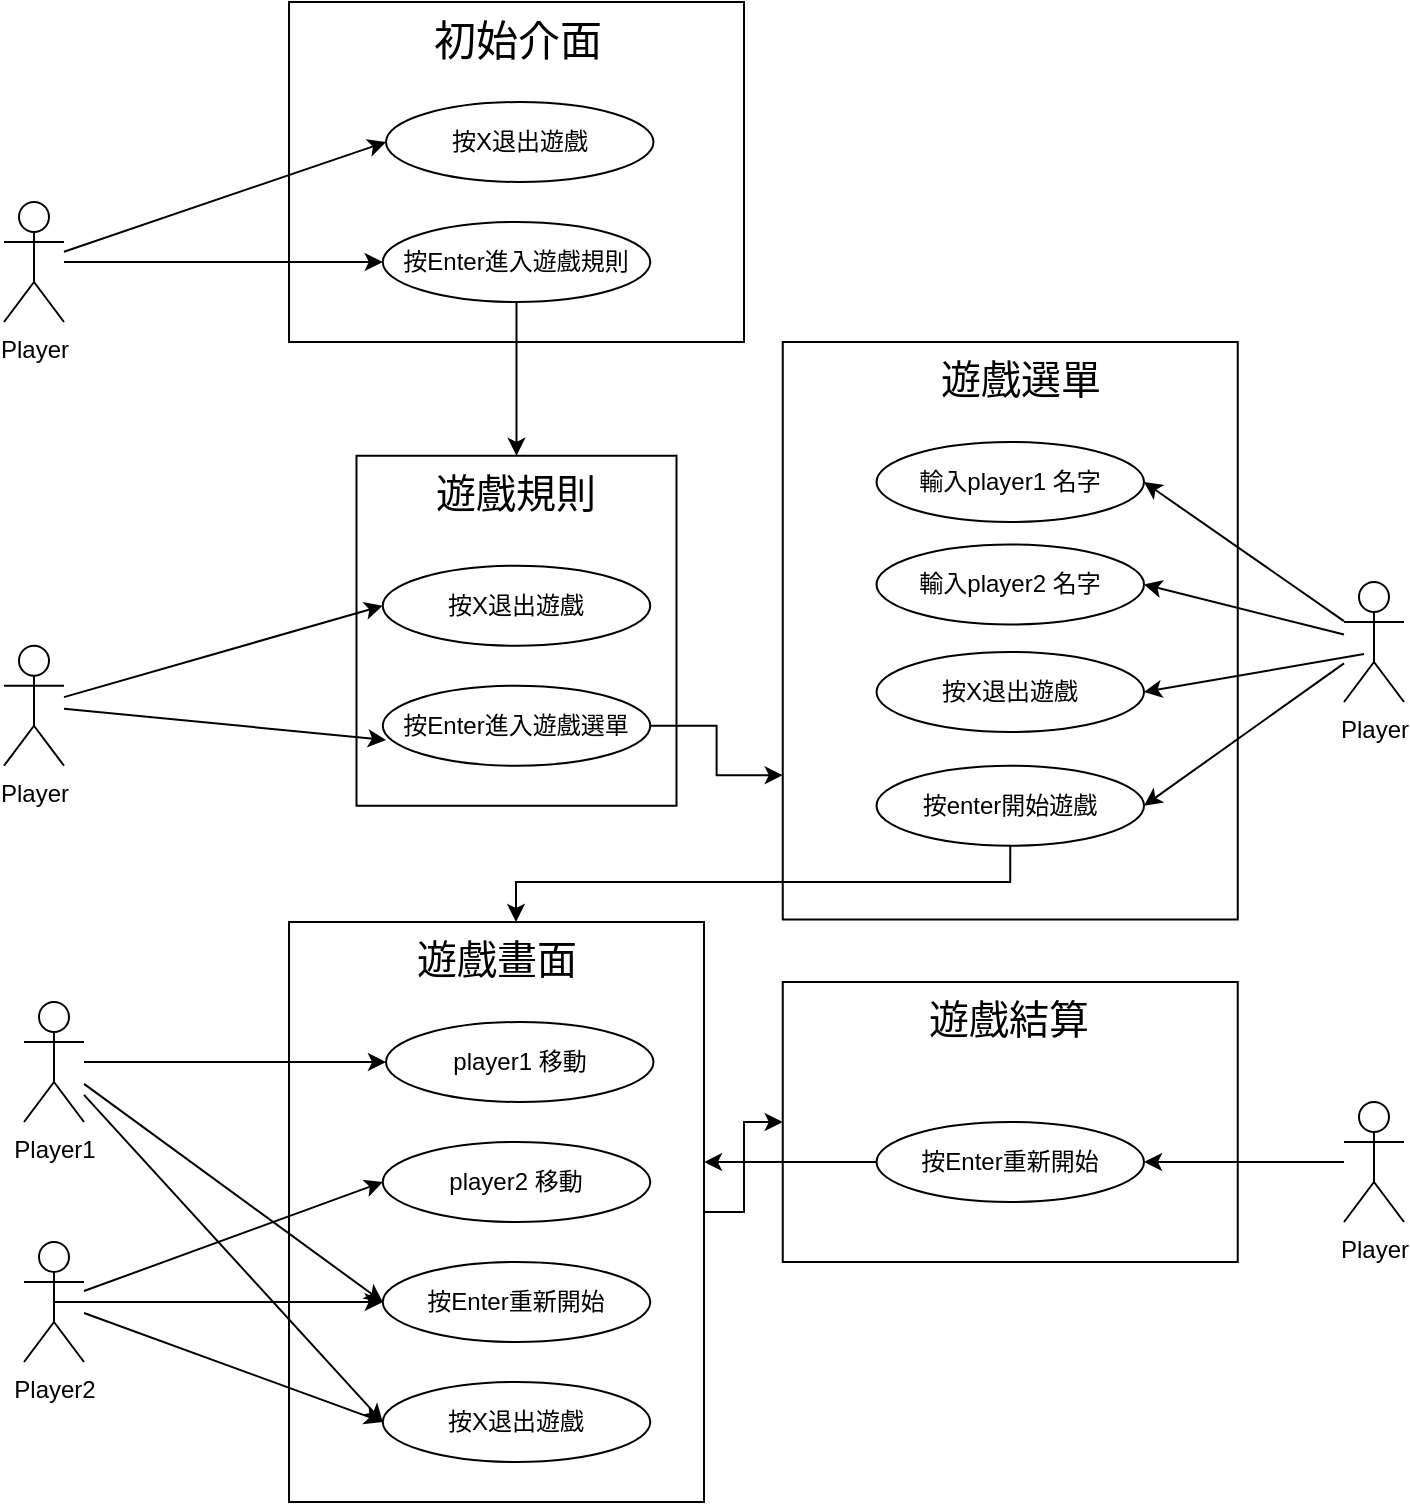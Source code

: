 <mxfile version="24.5.3" type="github">
  <diagram name="Page-1" id="fRFBAp2FJAGGFOrt1j17">
    <mxGraphModel dx="2074" dy="1116" grid="1" gridSize="10" guides="1" tooltips="1" connect="1" arrows="1" fold="1" page="1" pageScale="1" pageWidth="850" pageHeight="1100" math="0" shadow="0">
      <root>
        <mxCell id="0" />
        <mxCell id="1" parent="0" />
        <mxCell id="SlgMJF4G2B78e_q-rDhP-2" value="&lt;font style=&quot;font-size: 20px;&quot;&gt;&amp;nbsp; 遊戲選單&lt;/font&gt;" style="rounded=0;whiteSpace=wrap;html=1;verticalAlign=top;" parent="1" vertex="1">
          <mxGeometry x="489.38" y="220" width="227.5" height="288.75" as="geometry" />
        </mxCell>
        <mxCell id="xJiju8EmI6elYY2MbiO--6" style="edgeStyle=orthogonalEdgeStyle;rounded=0;orthogonalLoop=1;jettySize=auto;html=1;entryX=0;entryY=0.5;entryDx=0;entryDy=0;" edge="1" parent="1" source="KAFOnqnanLpudtP8_fwG-33" target="xJiju8EmI6elYY2MbiO--1">
          <mxGeometry relative="1" as="geometry" />
        </mxCell>
        <mxCell id="KAFOnqnanLpudtP8_fwG-33" value="&lt;font style=&quot;font-size: 20px;&quot;&gt;遊戲畫面&lt;/font&gt;" style="rounded=0;whiteSpace=wrap;html=1;align=center;verticalAlign=top;" parent="1" vertex="1">
          <mxGeometry x="242.51" y="510" width="207.49" height="290" as="geometry" />
        </mxCell>
        <mxCell id="KAFOnqnanLpudtP8_fwG-2" value="&lt;font style=&quot;font-size: 21px;&quot;&gt;初始介面&lt;/font&gt;" style="rounded=0;whiteSpace=wrap;html=1;verticalAlign=top;" parent="1" vertex="1">
          <mxGeometry x="242.51" y="50" width="227.5" height="170" as="geometry" />
        </mxCell>
        <mxCell id="KAFOnqnanLpudtP8_fwG-14" style="rounded=0;orthogonalLoop=1;jettySize=auto;html=1;entryX=0;entryY=0.5;entryDx=0;entryDy=0;" parent="1" source="KAFOnqnanLpudtP8_fwG-1" target="SlgMJF4G2B78e_q-rDhP-9" edge="1">
          <mxGeometry relative="1" as="geometry">
            <mxPoint x="296.25" y="230" as="targetPoint" />
          </mxGeometry>
        </mxCell>
        <mxCell id="KAFOnqnanLpudtP8_fwG-15" style="rounded=0;orthogonalLoop=1;jettySize=auto;html=1;entryX=0;entryY=0.5;entryDx=0;entryDy=0;" parent="1" source="KAFOnqnanLpudtP8_fwG-1" target="KAFOnqnanLpudtP8_fwG-10" edge="1">
          <mxGeometry relative="1" as="geometry" />
        </mxCell>
        <mxCell id="KAFOnqnanLpudtP8_fwG-1" value="Player" style="shape=umlActor;verticalLabelPosition=bottom;verticalAlign=top;html=1;outlineConnect=0;" parent="1" vertex="1">
          <mxGeometry x="100" y="150" width="30" height="60" as="geometry" />
        </mxCell>
        <mxCell id="KAFOnqnanLpudtP8_fwG-20" style="edgeStyle=orthogonalEdgeStyle;rounded=0;orthogonalLoop=1;jettySize=auto;html=1;strokeColor=default;align=center;verticalAlign=middle;fontFamily=Helvetica;fontSize=11;fontColor=default;labelBackgroundColor=default;endArrow=classic;entryX=0.5;entryY=0;entryDx=0;entryDy=0;" parent="1" source="KAFOnqnanLpudtP8_fwG-10" target="KAFOnqnanLpudtP8_fwG-26" edge="1">
          <mxGeometry relative="1" as="geometry">
            <mxPoint x="356" y="288" as="targetPoint" />
          </mxGeometry>
        </mxCell>
        <mxCell id="KAFOnqnanLpudtP8_fwG-10" value="按Enter進入遊戲規則" style="ellipse;whiteSpace=wrap;html=1;" parent="1" vertex="1">
          <mxGeometry x="289.38" y="160" width="133.75" height="40" as="geometry" />
        </mxCell>
        <mxCell id="lvF6_4PotguvGT_02k-U-1" value="Player" style="shape=umlActor;verticalLabelPosition=bottom;verticalAlign=top;html=1;outlineConnect=0;" parent="1" vertex="1">
          <mxGeometry x="100" y="371.87" width="30" height="60" as="geometry" />
        </mxCell>
        <mxCell id="KAFOnqnanLpudtP8_fwG-37" style="rounded=0;orthogonalLoop=1;jettySize=auto;html=1;entryX=0;entryY=0.5;entryDx=0;entryDy=0;strokeColor=default;align=center;verticalAlign=middle;fontFamily=Helvetica;fontSize=11;fontColor=default;labelBackgroundColor=default;endArrow=classic;" parent="1" source="lvF6_4PotguvGT_02k-U-2" target="KAFOnqnanLpudtP8_fwG-36" edge="1">
          <mxGeometry relative="1" as="geometry" />
        </mxCell>
        <mxCell id="KAFOnqnanLpudtP8_fwG-41" style="rounded=0;orthogonalLoop=1;jettySize=auto;html=1;entryX=0;entryY=0.5;entryDx=0;entryDy=0;strokeColor=default;align=center;verticalAlign=middle;fontFamily=Helvetica;fontSize=11;fontColor=default;labelBackgroundColor=default;endArrow=classic;" parent="1" source="xJiju8EmI6elYY2MbiO--12" target="KAFOnqnanLpudtP8_fwG-40" edge="1">
          <mxGeometry relative="1" as="geometry" />
        </mxCell>
        <mxCell id="KAFOnqnanLpudtP8_fwG-44" style="rounded=0;orthogonalLoop=1;jettySize=auto;html=1;entryX=0;entryY=0.5;entryDx=0;entryDy=0;strokeColor=default;align=center;verticalAlign=middle;fontFamily=Helvetica;fontSize=11;fontColor=default;labelBackgroundColor=default;endArrow=classic;" parent="1" source="lvF6_4PotguvGT_02k-U-2" target="KAFOnqnanLpudtP8_fwG-42" edge="1">
          <mxGeometry relative="1" as="geometry" />
        </mxCell>
        <mxCell id="lvF6_4PotguvGT_02k-U-2" value="Player1" style="shape=umlActor;verticalLabelPosition=bottom;verticalAlign=top;html=1;outlineConnect=0;" parent="1" vertex="1">
          <mxGeometry x="110" y="550" width="30" height="60" as="geometry" />
        </mxCell>
        <mxCell id="KAFOnqnanLpudtP8_fwG-26" value="&lt;font style=&quot;font-size: 20px;&quot;&gt;遊戲規則&lt;/font&gt;" style="rounded=0;whiteSpace=wrap;html=1;align=center;verticalAlign=top;" parent="1" vertex="1">
          <mxGeometry x="276.25" y="276.88" width="160" height="175" as="geometry" />
        </mxCell>
        <mxCell id="KAFOnqnanLpudtP8_fwG-46" style="edgeStyle=orthogonalEdgeStyle;rounded=0;orthogonalLoop=1;jettySize=auto;html=1;strokeColor=default;align=center;verticalAlign=middle;fontFamily=Helvetica;fontSize=11;fontColor=default;labelBackgroundColor=default;endArrow=classic;exitX=0.5;exitY=1;exitDx=0;exitDy=0;" parent="1" source="KAFOnqnanLpudtP8_fwG-31" target="KAFOnqnanLpudtP8_fwG-33" edge="1">
          <mxGeometry relative="1" as="geometry">
            <Array as="points">
              <mxPoint x="603" y="490" />
              <mxPoint x="356" y="490" />
            </Array>
          </mxGeometry>
        </mxCell>
        <mxCell id="KAFOnqnanLpudtP8_fwG-31" value="按enter開始遊戲" style="ellipse;whiteSpace=wrap;html=1;" parent="1" vertex="1">
          <mxGeometry x="536.26" y="431.87" width="133.75" height="40" as="geometry" />
        </mxCell>
        <mxCell id="KAFOnqnanLpudtP8_fwG-35" value="按Enter重新開始" style="ellipse;whiteSpace=wrap;html=1;" parent="1" vertex="1">
          <mxGeometry x="289.38" y="680" width="133.75" height="40" as="geometry" />
        </mxCell>
        <mxCell id="KAFOnqnanLpudtP8_fwG-36" value="player1 移動" style="ellipse;whiteSpace=wrap;html=1;" parent="1" vertex="1">
          <mxGeometry x="291" y="560" width="133.75" height="40" as="geometry" />
        </mxCell>
        <mxCell id="KAFOnqnanLpudtP8_fwG-39" style="rounded=0;orthogonalLoop=1;jettySize=auto;html=1;strokeColor=default;align=center;verticalAlign=middle;fontFamily=Helvetica;fontSize=11;fontColor=default;labelBackgroundColor=default;endArrow=classic;entryX=0;entryY=0.5;entryDx=0;entryDy=0;" parent="1" source="lvF6_4PotguvGT_02k-U-2" target="KAFOnqnanLpudtP8_fwG-35" edge="1">
          <mxGeometry relative="1" as="geometry">
            <mxPoint x="280" y="700" as="targetPoint" />
          </mxGeometry>
        </mxCell>
        <mxCell id="KAFOnqnanLpudtP8_fwG-40" value="player2 移動" style="ellipse;whiteSpace=wrap;html=1;" parent="1" vertex="1">
          <mxGeometry x="289.38" y="620" width="133.75" height="40" as="geometry" />
        </mxCell>
        <mxCell id="KAFOnqnanLpudtP8_fwG-42" value="按X退出遊戲" style="ellipse;whiteSpace=wrap;html=1;" parent="1" vertex="1">
          <mxGeometry x="289.38" y="740" width="133.75" height="40" as="geometry" />
        </mxCell>
        <mxCell id="SlgMJF4G2B78e_q-rDhP-3" value="輸入player2&lt;span style=&quot;background-color: initial;&quot;&gt;&amp;nbsp;名字&lt;/span&gt;" style="ellipse;whiteSpace=wrap;html=1;" parent="1" vertex="1">
          <mxGeometry x="536.26" y="321.25" width="133.75" height="40" as="geometry" />
        </mxCell>
        <mxCell id="SlgMJF4G2B78e_q-rDhP-4" value="輸入player1 名字" style="ellipse;whiteSpace=wrap;html=1;" parent="1" vertex="1">
          <mxGeometry x="536.26" y="270" width="133.75" height="40" as="geometry" />
        </mxCell>
        <mxCell id="SlgMJF4G2B78e_q-rDhP-6" value="按X退出遊戲" style="ellipse;whiteSpace=wrap;html=1;" parent="1" vertex="1">
          <mxGeometry x="536.26" y="375" width="133.75" height="40" as="geometry" />
        </mxCell>
        <mxCell id="SlgMJF4G2B78e_q-rDhP-9" value="按X退出遊戲" style="ellipse;whiteSpace=wrap;html=1;" parent="1" vertex="1">
          <mxGeometry x="291" y="100" width="133.75" height="40" as="geometry" />
        </mxCell>
        <mxCell id="SlgMJF4G2B78e_q-rDhP-10" value="按X退出遊戲" style="ellipse;whiteSpace=wrap;html=1;" parent="1" vertex="1">
          <mxGeometry x="289.38" y="331.87" width="133.75" height="40" as="geometry" />
        </mxCell>
        <mxCell id="SlgMJF4G2B78e_q-rDhP-12" style="edgeStyle=orthogonalEdgeStyle;rounded=0;orthogonalLoop=1;jettySize=auto;html=1;entryX=0;entryY=0.75;entryDx=0;entryDy=0;" parent="1" source="SlgMJF4G2B78e_q-rDhP-11" target="SlgMJF4G2B78e_q-rDhP-2" edge="1">
          <mxGeometry relative="1" as="geometry" />
        </mxCell>
        <mxCell id="SlgMJF4G2B78e_q-rDhP-11" value="按Enter進入遊戲選單" style="ellipse;whiteSpace=wrap;html=1;" parent="1" vertex="1">
          <mxGeometry x="289.39" y="391.87" width="133.75" height="40" as="geometry" />
        </mxCell>
        <mxCell id="SlgMJF4G2B78e_q-rDhP-13" style="rounded=0;orthogonalLoop=1;jettySize=auto;html=1;entryX=0;entryY=0.5;entryDx=0;entryDy=0;" parent="1" source="lvF6_4PotguvGT_02k-U-1" target="SlgMJF4G2B78e_q-rDhP-10" edge="1">
          <mxGeometry relative="1" as="geometry">
            <mxPoint x="140" y="185" as="sourcePoint" />
            <mxPoint x="301" y="130" as="targetPoint" />
          </mxGeometry>
        </mxCell>
        <mxCell id="SlgMJF4G2B78e_q-rDhP-14" style="rounded=0;orthogonalLoop=1;jettySize=auto;html=1;entryX=0.012;entryY=0.678;entryDx=0;entryDy=0;entryPerimeter=0;" parent="1" source="lvF6_4PotguvGT_02k-U-1" target="SlgMJF4G2B78e_q-rDhP-11" edge="1">
          <mxGeometry relative="1" as="geometry">
            <mxPoint x="140" y="408" as="sourcePoint" />
            <mxPoint x="299" y="362" as="targetPoint" />
          </mxGeometry>
        </mxCell>
        <mxCell id="SlgMJF4G2B78e_q-rDhP-16" value="Player" style="shape=umlActor;verticalLabelPosition=bottom;verticalAlign=top;html=1;outlineConnect=0;" parent="1" vertex="1">
          <mxGeometry x="770" y="340" width="30" height="60" as="geometry" />
        </mxCell>
        <mxCell id="SlgMJF4G2B78e_q-rDhP-17" style="rounded=0;orthogonalLoop=1;jettySize=auto;html=1;entryX=1;entryY=0.5;entryDx=0;entryDy=0;" parent="1" source="SlgMJF4G2B78e_q-rDhP-16" target="SlgMJF4G2B78e_q-rDhP-4" edge="1">
          <mxGeometry relative="1" as="geometry">
            <mxPoint x="140" y="408" as="sourcePoint" />
            <mxPoint x="770" y="170" as="targetPoint" />
          </mxGeometry>
        </mxCell>
        <mxCell id="SlgMJF4G2B78e_q-rDhP-18" style="rounded=0;orthogonalLoop=1;jettySize=auto;html=1;entryX=1;entryY=0.5;entryDx=0;entryDy=0;" parent="1" source="SlgMJF4G2B78e_q-rDhP-16" target="SlgMJF4G2B78e_q-rDhP-3" edge="1">
          <mxGeometry relative="1" as="geometry">
            <mxPoint x="760" y="490" as="sourcePoint" />
            <mxPoint x="780" y="370" as="targetPoint" />
          </mxGeometry>
        </mxCell>
        <mxCell id="SlgMJF4G2B78e_q-rDhP-19" style="rounded=0;orthogonalLoop=1;jettySize=auto;html=1;entryX=1;entryY=0.5;entryDx=0;entryDy=0;" parent="1" target="SlgMJF4G2B78e_q-rDhP-6" edge="1">
          <mxGeometry relative="1" as="geometry">
            <mxPoint x="780" y="376" as="sourcePoint" />
            <mxPoint x="680" y="351" as="targetPoint" />
          </mxGeometry>
        </mxCell>
        <mxCell id="SlgMJF4G2B78e_q-rDhP-20" style="rounded=0;orthogonalLoop=1;jettySize=auto;html=1;entryX=1;entryY=0.5;entryDx=0;entryDy=0;" parent="1" source="SlgMJF4G2B78e_q-rDhP-16" target="KAFOnqnanLpudtP8_fwG-31" edge="1">
          <mxGeometry relative="1" as="geometry">
            <mxPoint x="790" y="386" as="sourcePoint" />
            <mxPoint x="690" y="361" as="targetPoint" />
          </mxGeometry>
        </mxCell>
        <mxCell id="xJiju8EmI6elYY2MbiO--1" value="&lt;font style=&quot;font-size: 20px;&quot;&gt;遊戲結算&lt;/font&gt;" style="rounded=0;whiteSpace=wrap;html=1;align=center;verticalAlign=top;" vertex="1" parent="1">
          <mxGeometry x="489.38" y="540" width="227.49" height="140" as="geometry" />
        </mxCell>
        <mxCell id="xJiju8EmI6elYY2MbiO--2" value="按Enter重新開始" style="ellipse;whiteSpace=wrap;html=1;" vertex="1" parent="1">
          <mxGeometry x="536.26" y="610" width="133.75" height="40" as="geometry" />
        </mxCell>
        <mxCell id="xJiju8EmI6elYY2MbiO--5" value="" style="edgeStyle=orthogonalEdgeStyle;rounded=0;orthogonalLoop=1;jettySize=auto;html=1;" edge="1" parent="1" source="xJiju8EmI6elYY2MbiO--4" target="xJiju8EmI6elYY2MbiO--2">
          <mxGeometry relative="1" as="geometry" />
        </mxCell>
        <mxCell id="xJiju8EmI6elYY2MbiO--4" value="Player" style="shape=umlActor;verticalLabelPosition=bottom;verticalAlign=top;html=1;outlineConnect=0;" vertex="1" parent="1">
          <mxGeometry x="770" y="600" width="30" height="60" as="geometry" />
        </mxCell>
        <mxCell id="xJiju8EmI6elYY2MbiO--7" style="edgeStyle=orthogonalEdgeStyle;rounded=0;orthogonalLoop=1;jettySize=auto;html=1;entryX=1;entryY=0.414;entryDx=0;entryDy=0;entryPerimeter=0;" edge="1" parent="1" source="xJiju8EmI6elYY2MbiO--2" target="KAFOnqnanLpudtP8_fwG-33">
          <mxGeometry relative="1" as="geometry" />
        </mxCell>
        <mxCell id="xJiju8EmI6elYY2MbiO--12" value="Player2" style="shape=umlActor;verticalLabelPosition=bottom;verticalAlign=top;html=1;outlineConnect=0;" vertex="1" parent="1">
          <mxGeometry x="110" y="670" width="30" height="60" as="geometry" />
        </mxCell>
        <mxCell id="xJiju8EmI6elYY2MbiO--17" style="rounded=0;orthogonalLoop=1;jettySize=auto;html=1;entryX=0;entryY=0.5;entryDx=0;entryDy=0;strokeColor=default;align=center;verticalAlign=middle;fontFamily=Helvetica;fontSize=11;fontColor=default;labelBackgroundColor=default;endArrow=classic;exitX=0.5;exitY=0.5;exitDx=0;exitDy=0;exitPerimeter=0;" edge="1" parent="1" source="xJiju8EmI6elYY2MbiO--12" target="KAFOnqnanLpudtP8_fwG-35">
          <mxGeometry relative="1" as="geometry">
            <mxPoint x="150" y="602" as="sourcePoint" />
            <mxPoint x="298" y="716" as="targetPoint" />
          </mxGeometry>
        </mxCell>
        <mxCell id="xJiju8EmI6elYY2MbiO--18" style="rounded=0;orthogonalLoop=1;jettySize=auto;html=1;strokeColor=default;align=center;verticalAlign=middle;fontFamily=Helvetica;fontSize=11;fontColor=default;labelBackgroundColor=default;endArrow=classic;entryX=0;entryY=0.5;entryDx=0;entryDy=0;" edge="1" parent="1" source="xJiju8EmI6elYY2MbiO--12" target="KAFOnqnanLpudtP8_fwG-42">
          <mxGeometry relative="1" as="geometry">
            <mxPoint x="150" y="606" as="sourcePoint" />
            <mxPoint x="260" y="890" as="targetPoint" />
          </mxGeometry>
        </mxCell>
      </root>
    </mxGraphModel>
  </diagram>
</mxfile>
